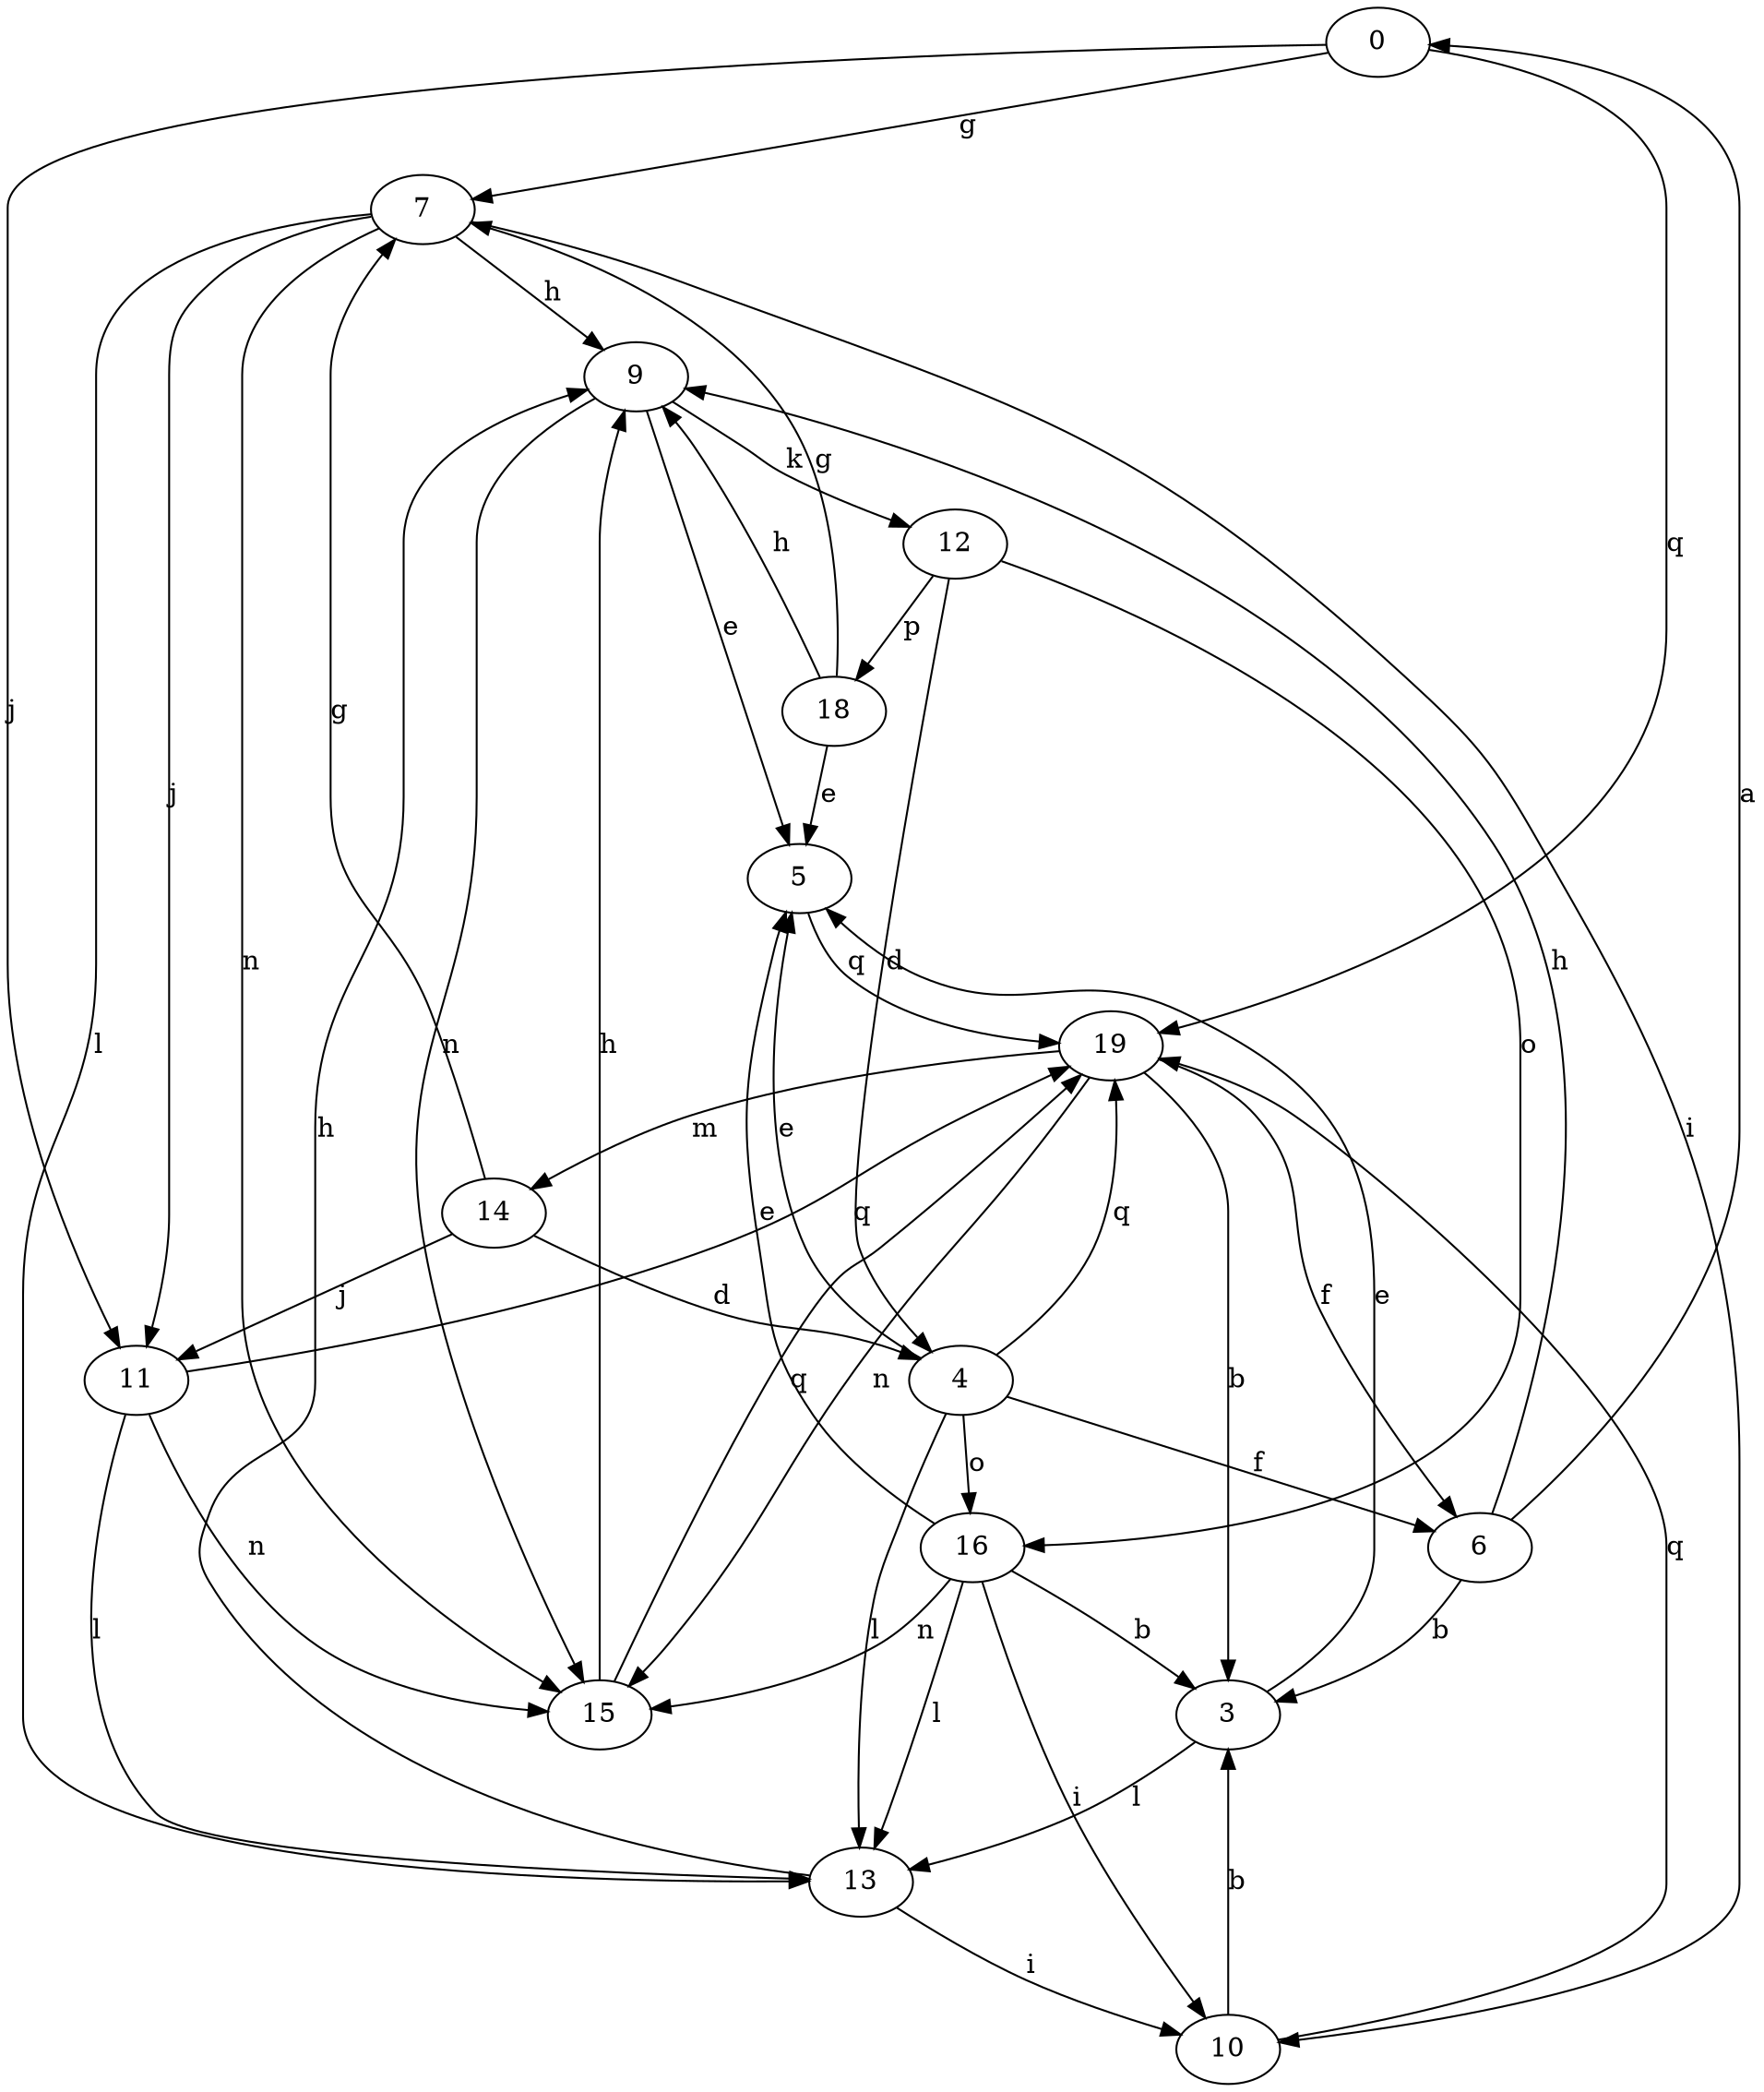 strict digraph  {
0;
3;
4;
5;
6;
7;
9;
10;
11;
12;
13;
14;
15;
16;
18;
19;
0 -> 7  [label=g];
0 -> 11  [label=j];
0 -> 19  [label=q];
3 -> 5  [label=e];
3 -> 13  [label=l];
4 -> 5  [label=e];
4 -> 6  [label=f];
4 -> 13  [label=l];
4 -> 16  [label=o];
4 -> 19  [label=q];
5 -> 19  [label=q];
6 -> 0  [label=a];
6 -> 3  [label=b];
6 -> 9  [label=h];
7 -> 9  [label=h];
7 -> 10  [label=i];
7 -> 11  [label=j];
7 -> 13  [label=l];
7 -> 15  [label=n];
9 -> 5  [label=e];
9 -> 12  [label=k];
9 -> 15  [label=n];
10 -> 3  [label=b];
10 -> 19  [label=q];
11 -> 13  [label=l];
11 -> 15  [label=n];
11 -> 19  [label=q];
12 -> 4  [label=d];
12 -> 16  [label=o];
12 -> 18  [label=p];
13 -> 9  [label=h];
13 -> 10  [label=i];
14 -> 4  [label=d];
14 -> 7  [label=g];
14 -> 11  [label=j];
15 -> 9  [label=h];
15 -> 19  [label=q];
16 -> 3  [label=b];
16 -> 5  [label=e];
16 -> 10  [label=i];
16 -> 13  [label=l];
16 -> 15  [label=n];
18 -> 5  [label=e];
18 -> 7  [label=g];
18 -> 9  [label=h];
19 -> 3  [label=b];
19 -> 6  [label=f];
19 -> 14  [label=m];
19 -> 15  [label=n];
}
